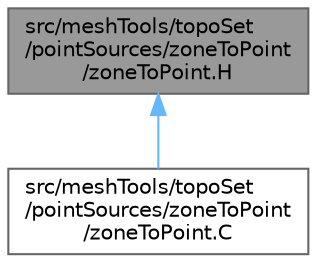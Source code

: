 digraph "src/meshTools/topoSet/pointSources/zoneToPoint/zoneToPoint.H"
{
 // LATEX_PDF_SIZE
  bgcolor="transparent";
  edge [fontname=Helvetica,fontsize=10,labelfontname=Helvetica,labelfontsize=10];
  node [fontname=Helvetica,fontsize=10,shape=box,height=0.2,width=0.4];
  Node1 [id="Node000001",label="src/meshTools/topoSet\l/pointSources/zoneToPoint\l/zoneToPoint.H",height=0.2,width=0.4,color="gray40", fillcolor="grey60", style="filled", fontcolor="black",tooltip=" "];
  Node1 -> Node2 [id="edge1_Node000001_Node000002",dir="back",color="steelblue1",style="solid",tooltip=" "];
  Node2 [id="Node000002",label="src/meshTools/topoSet\l/pointSources/zoneToPoint\l/zoneToPoint.C",height=0.2,width=0.4,color="grey40", fillcolor="white", style="filled",URL="$zoneToPoint_8C.html",tooltip=" "];
}
